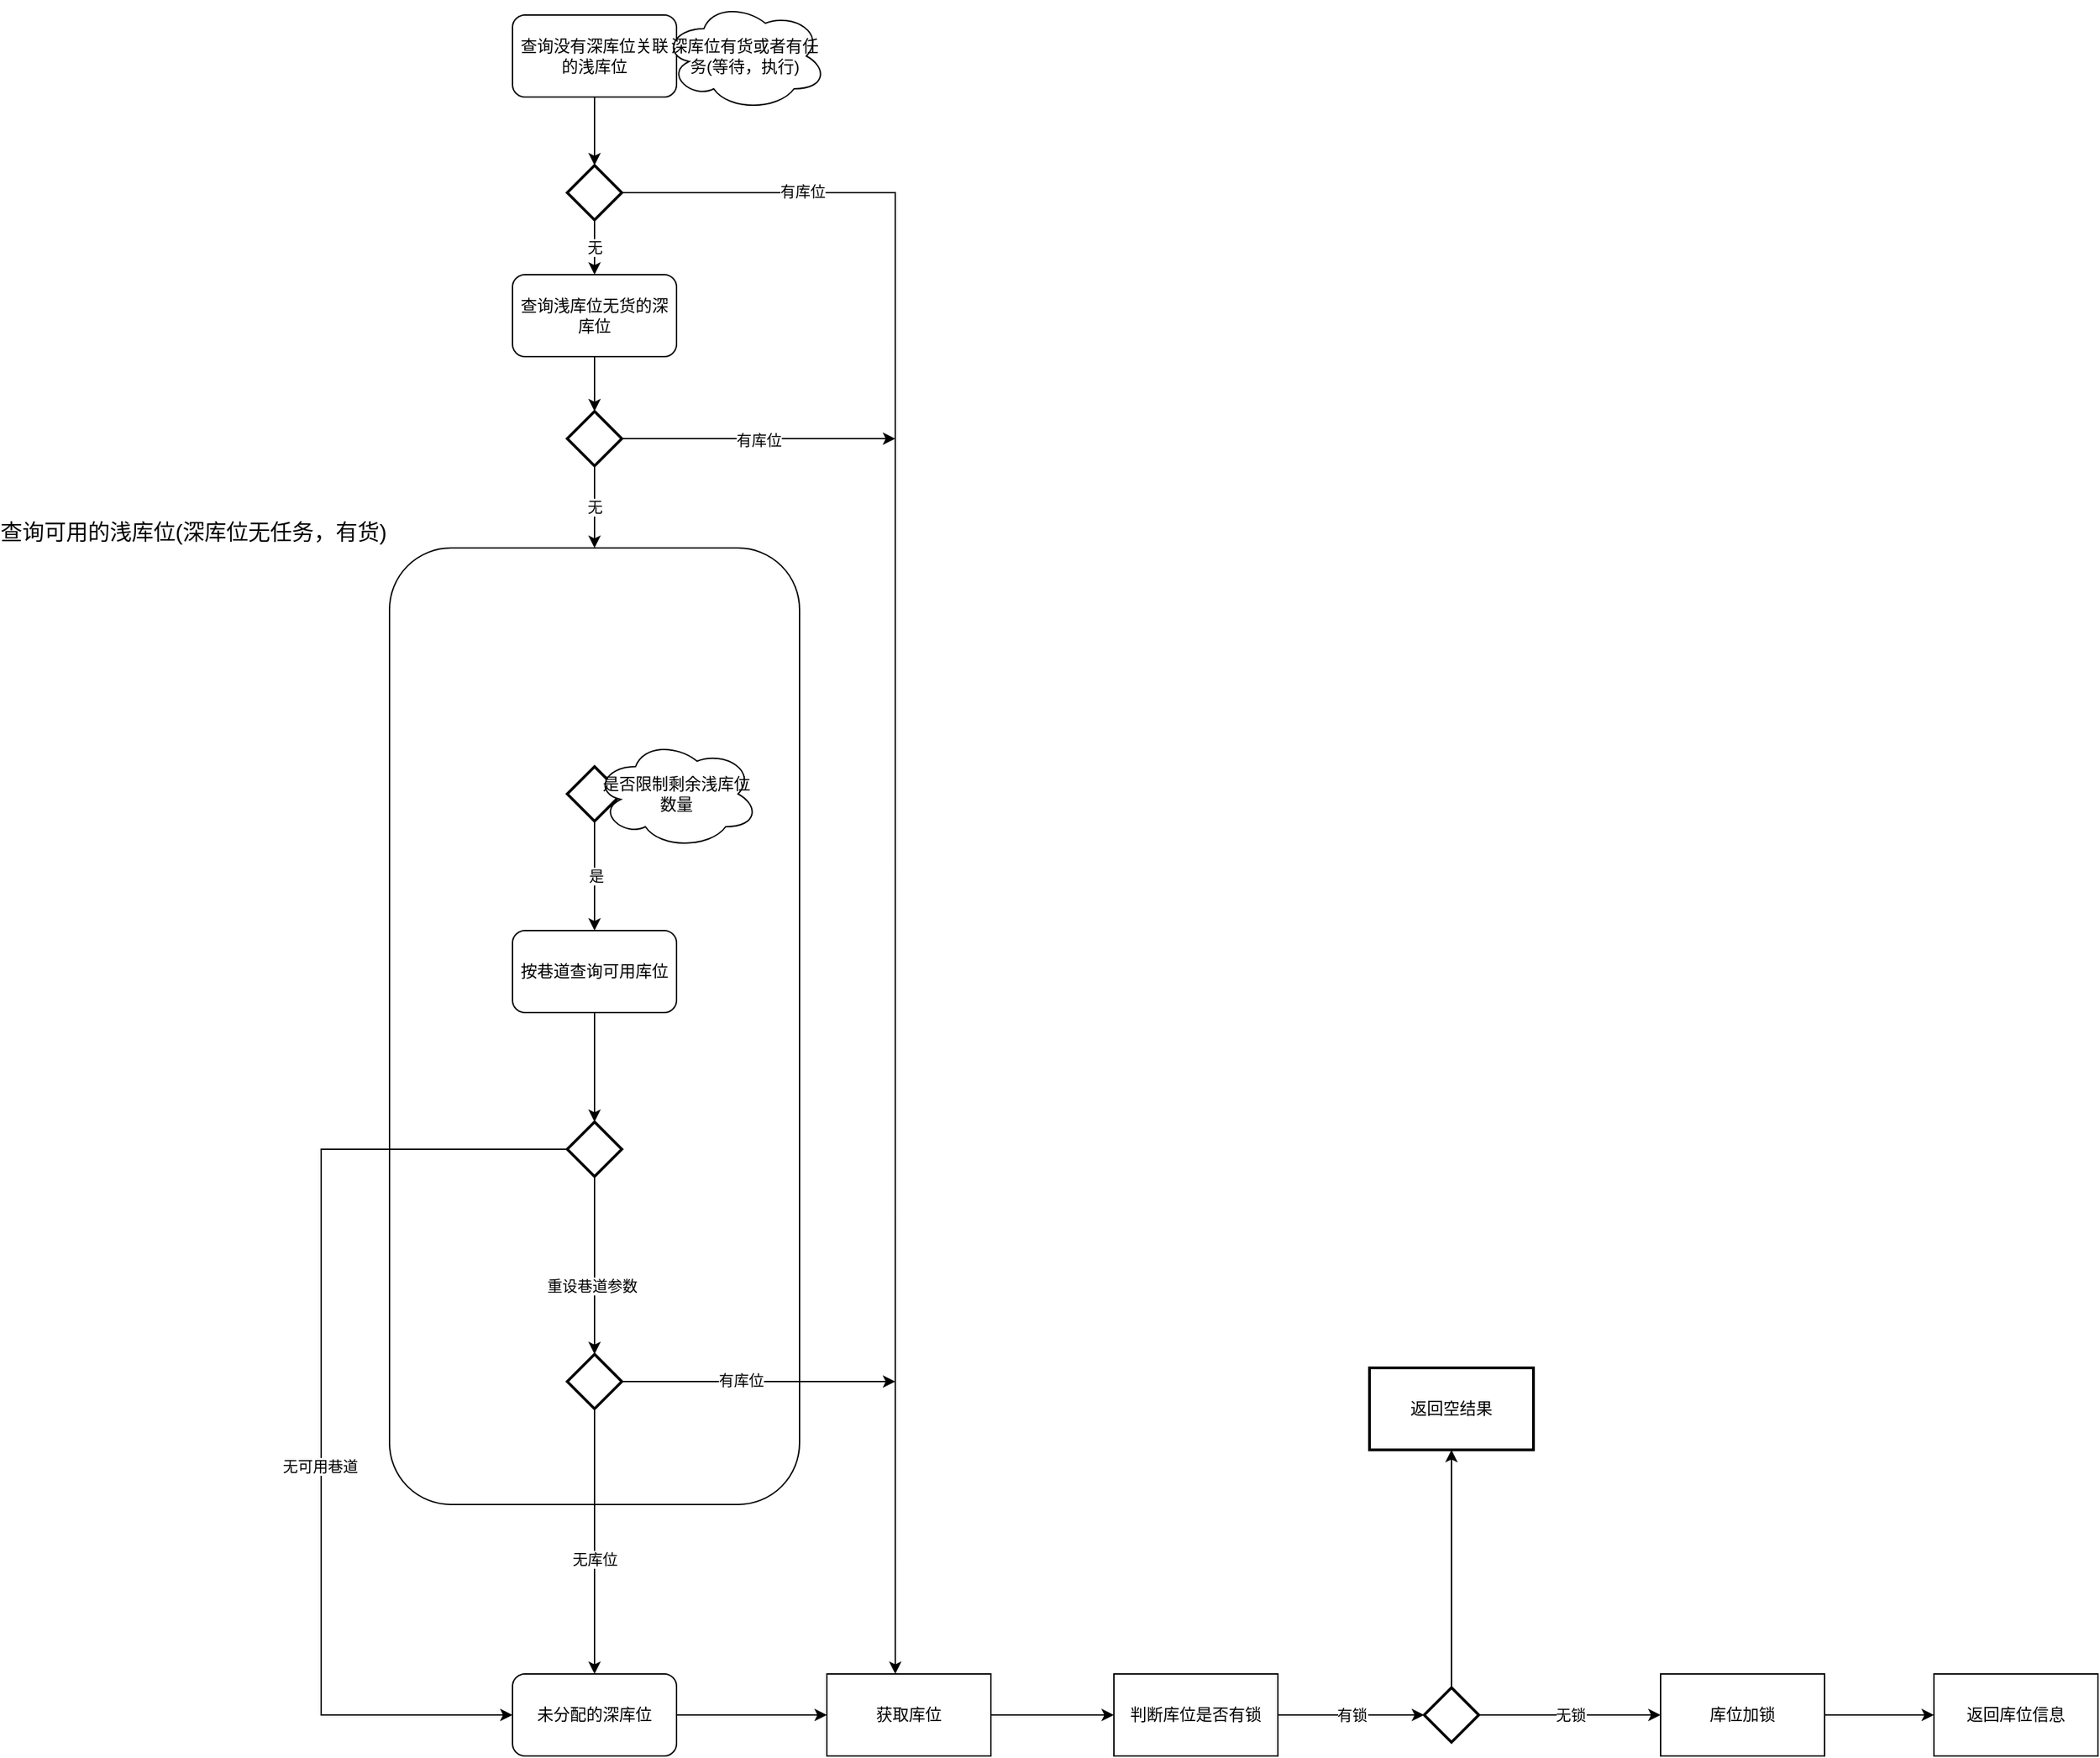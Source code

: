 <mxfile version="21.3.8" type="github">
  <diagram name="第 1 页" id="F6dG5_A3Um-crkwg2Fu7">
    <mxGraphModel dx="2901" dy="1156" grid="1" gridSize="10" guides="1" tooltips="1" connect="1" arrows="1" fold="1" page="1" pageScale="1" pageWidth="827" pageHeight="1169" math="0" shadow="0">
      <root>
        <mxCell id="0" />
        <mxCell id="1" parent="0" />
        <mxCell id="Gf1vgHxvezX9lM_lhzFU-5" value="无" style="edgeStyle=orthogonalEdgeStyle;rounded=1;orthogonalLoop=1;jettySize=auto;html=1;" parent="1" source="HzNcq0CFOtS88VcaEKLo-2" target="Gf1vgHxvezX9lM_lhzFU-4" edge="1">
          <mxGeometry relative="1" as="geometry" />
        </mxCell>
        <mxCell id="Gf1vgHxvezX9lM_lhzFU-2" value="查询没有深库位关联的浅库位" style="rounded=1;whiteSpace=wrap;html=1;" parent="1" vertex="1">
          <mxGeometry x="160" y="600" width="120" height="60" as="geometry" />
        </mxCell>
        <mxCell id="Gf1vgHxvezX9lM_lhzFU-15" value="无" style="edgeStyle=orthogonalEdgeStyle;rounded=1;orthogonalLoop=1;jettySize=auto;html=1;" parent="1" source="HzNcq0CFOtS88VcaEKLo-6" target="Gf1vgHxvezX9lM_lhzFU-14" edge="1">
          <mxGeometry relative="1" as="geometry" />
        </mxCell>
        <mxCell id="Gf1vgHxvezX9lM_lhzFU-4" value="查询浅库位无货的深库位" style="rounded=1;whiteSpace=wrap;html=1;" parent="1" vertex="1">
          <mxGeometry x="160" y="790" width="120" height="60" as="geometry" />
        </mxCell>
        <mxCell id="Gf1vgHxvezX9lM_lhzFU-14" value="查询可用的浅库位(深库位无任务，有货)" style="rounded=1;whiteSpace=wrap;html=1;verticalAlign=bottom;align=right;labelPosition=left;verticalLabelPosition=top;fontSize=16;" parent="1" vertex="1">
          <mxGeometry x="70" y="990" width="300" height="700" as="geometry" />
        </mxCell>
        <mxCell id="dkD_HturjqOUofhY_IXH-8" value="" style="edgeStyle=orthogonalEdgeStyle;rounded=0;orthogonalLoop=1;jettySize=auto;html=1;" parent="1" source="Gf1vgHxvezX9lM_lhzFU-16" target="dkD_HturjqOUofhY_IXH-2" edge="1">
          <mxGeometry relative="1" as="geometry" />
        </mxCell>
        <mxCell id="Gf1vgHxvezX9lM_lhzFU-16" value="未分配的深库位" style="rounded=1;whiteSpace=wrap;html=1;" parent="1" vertex="1">
          <mxGeometry x="160" y="1814" width="120" height="60" as="geometry" />
        </mxCell>
        <mxCell id="Gf1vgHxvezX9lM_lhzFU-18" value="深库位有货或者有任务(等待，执行)" style="ellipse;shape=cloud;whiteSpace=wrap;html=1;rounded=1;" parent="1" vertex="1">
          <mxGeometry x="270" y="590" width="120" height="80" as="geometry" />
        </mxCell>
        <mxCell id="dkD_HturjqOUofhY_IXH-1" value="" style="edgeStyle=orthogonalEdgeStyle;rounded=0;orthogonalLoop=1;jettySize=auto;html=1;" parent="1" source="dkD_HturjqOUofhY_IXH-2" target="dkD_HturjqOUofhY_IXH-4" edge="1">
          <mxGeometry relative="1" as="geometry" />
        </mxCell>
        <mxCell id="dkD_HturjqOUofhY_IXH-2" value="获取库位" style="whiteSpace=wrap;html=1;rounded=0;" parent="1" vertex="1">
          <mxGeometry x="390" y="1814" width="120" height="60" as="geometry" />
        </mxCell>
        <mxCell id="HzNcq0CFOtS88VcaEKLo-31" value="有锁" style="edgeStyle=orthogonalEdgeStyle;rounded=0;orthogonalLoop=1;jettySize=auto;html=1;" edge="1" parent="1" source="dkD_HturjqOUofhY_IXH-4" target="HzNcq0CFOtS88VcaEKLo-32">
          <mxGeometry relative="1" as="geometry">
            <mxPoint x="660" y="1744" as="targetPoint" />
          </mxGeometry>
        </mxCell>
        <mxCell id="dkD_HturjqOUofhY_IXH-4" value="判断库位是否有锁" style="whiteSpace=wrap;html=1;rounded=0;" parent="1" vertex="1">
          <mxGeometry x="600" y="1814" width="120" height="60" as="geometry" />
        </mxCell>
        <mxCell id="dkD_HturjqOUofhY_IXH-5" value="" style="edgeStyle=orthogonalEdgeStyle;rounded=0;orthogonalLoop=1;jettySize=auto;html=1;" parent="1" source="dkD_HturjqOUofhY_IXH-6" target="dkD_HturjqOUofhY_IXH-7" edge="1">
          <mxGeometry relative="1" as="geometry" />
        </mxCell>
        <mxCell id="dkD_HturjqOUofhY_IXH-6" value="库位加锁" style="whiteSpace=wrap;html=1;rounded=0;" parent="1" vertex="1">
          <mxGeometry x="1000" y="1814" width="120" height="60" as="geometry" />
        </mxCell>
        <mxCell id="dkD_HturjqOUofhY_IXH-7" value="返回库位信息" style="whiteSpace=wrap;html=1;rounded=0;" parent="1" vertex="1">
          <mxGeometry x="1200" y="1814" width="120" height="60" as="geometry" />
        </mxCell>
        <mxCell id="HzNcq0CFOtS88VcaEKLo-3" value="" style="edgeStyle=orthogonalEdgeStyle;rounded=1;orthogonalLoop=1;jettySize=auto;html=1;" edge="1" parent="1" source="Gf1vgHxvezX9lM_lhzFU-2" target="HzNcq0CFOtS88VcaEKLo-2">
          <mxGeometry relative="1" as="geometry">
            <mxPoint x="220" y="700" as="sourcePoint" />
            <mxPoint x="220" y="780" as="targetPoint" />
          </mxGeometry>
        </mxCell>
        <mxCell id="HzNcq0CFOtS88VcaEKLo-5" style="edgeStyle=orthogonalEdgeStyle;rounded=0;orthogonalLoop=1;jettySize=auto;html=1;entryX=0.417;entryY=0;entryDx=0;entryDy=0;entryPerimeter=0;" edge="1" parent="1" source="HzNcq0CFOtS88VcaEKLo-2" target="dkD_HturjqOUofhY_IXH-2">
          <mxGeometry relative="1" as="geometry" />
        </mxCell>
        <mxCell id="HzNcq0CFOtS88VcaEKLo-13" value="有库位" style="edgeLabel;html=1;align=center;verticalAlign=middle;resizable=0;points=[];" vertex="1" connectable="0" parent="HzNcq0CFOtS88VcaEKLo-5">
          <mxGeometry x="-0.795" y="1" relative="1" as="geometry">
            <mxPoint as="offset" />
          </mxGeometry>
        </mxCell>
        <mxCell id="HzNcq0CFOtS88VcaEKLo-2" value="" style="strokeWidth=2;html=1;shape=mxgraph.flowchart.decision;whiteSpace=wrap;" vertex="1" parent="1">
          <mxGeometry x="200" y="710" width="40" height="40" as="geometry" />
        </mxCell>
        <mxCell id="HzNcq0CFOtS88VcaEKLo-7" value="" style="edgeStyle=orthogonalEdgeStyle;rounded=1;orthogonalLoop=1;jettySize=auto;html=1;" edge="1" parent="1" source="Gf1vgHxvezX9lM_lhzFU-4" target="HzNcq0CFOtS88VcaEKLo-6">
          <mxGeometry relative="1" as="geometry">
            <mxPoint x="220" y="850" as="sourcePoint" />
            <mxPoint x="220" y="940" as="targetPoint" />
          </mxGeometry>
        </mxCell>
        <mxCell id="HzNcq0CFOtS88VcaEKLo-14" value="有库位" style="edgeStyle=orthogonalEdgeStyle;rounded=0;orthogonalLoop=1;jettySize=auto;html=1;" edge="1" parent="1" source="HzNcq0CFOtS88VcaEKLo-6">
          <mxGeometry relative="1" as="geometry">
            <mxPoint x="440" y="910" as="targetPoint" />
          </mxGeometry>
        </mxCell>
        <mxCell id="HzNcq0CFOtS88VcaEKLo-6" value="" style="strokeWidth=2;html=1;shape=mxgraph.flowchart.decision;whiteSpace=wrap;" vertex="1" parent="1">
          <mxGeometry x="200" y="890" width="40" height="40" as="geometry" />
        </mxCell>
        <mxCell id="HzNcq0CFOtS88VcaEKLo-10" value="是" style="edgeStyle=orthogonalEdgeStyle;rounded=1;orthogonalLoop=1;jettySize=auto;html=1;" edge="1" parent="1" source="HzNcq0CFOtS88VcaEKLo-12">
          <mxGeometry relative="1" as="geometry">
            <mxPoint x="220" y="1000" as="sourcePoint" />
            <mxPoint x="220" y="1270" as="targetPoint" />
          </mxGeometry>
        </mxCell>
        <mxCell id="HzNcq0CFOtS88VcaEKLo-12" value="" style="strokeWidth=2;html=1;shape=mxgraph.flowchart.decision;whiteSpace=wrap;" vertex="1" parent="1">
          <mxGeometry x="200" y="1150" width="40" height="40" as="geometry" />
        </mxCell>
        <mxCell id="HzNcq0CFOtS88VcaEKLo-16" value="是否限制剩余浅库位数量" style="ellipse;shape=cloud;whiteSpace=wrap;html=1;" vertex="1" parent="1">
          <mxGeometry x="220" y="1130" width="120" height="80" as="geometry" />
        </mxCell>
        <mxCell id="HzNcq0CFOtS88VcaEKLo-19" value="" style="edgeStyle=orthogonalEdgeStyle;rounded=0;orthogonalLoop=1;jettySize=auto;html=1;" edge="1" parent="1" source="HzNcq0CFOtS88VcaEKLo-17">
          <mxGeometry relative="1" as="geometry">
            <mxPoint x="220" y="1410" as="targetPoint" />
          </mxGeometry>
        </mxCell>
        <mxCell id="HzNcq0CFOtS88VcaEKLo-17" value="按巷道查询可用库位" style="rounded=1;whiteSpace=wrap;html=1;" vertex="1" parent="1">
          <mxGeometry x="160" y="1270" width="120" height="60" as="geometry" />
        </mxCell>
        <mxCell id="HzNcq0CFOtS88VcaEKLo-21" style="edgeStyle=orthogonalEdgeStyle;rounded=0;orthogonalLoop=1;jettySize=auto;html=1;entryX=0;entryY=0.5;entryDx=0;entryDy=0;" edge="1" parent="1" source="HzNcq0CFOtS88VcaEKLo-20" target="Gf1vgHxvezX9lM_lhzFU-16">
          <mxGeometry relative="1" as="geometry">
            <mxPoint x="70" y="1840" as="targetPoint" />
            <Array as="points">
              <mxPoint x="20" y="1430" />
              <mxPoint x="20" y="1844" />
            </Array>
          </mxGeometry>
        </mxCell>
        <mxCell id="HzNcq0CFOtS88VcaEKLo-22" value="无可用巷道" style="edgeLabel;html=1;align=center;verticalAlign=middle;resizable=0;points=[];" vertex="1" connectable="0" parent="HzNcq0CFOtS88VcaEKLo-21">
          <mxGeometry x="0.122" y="-1" relative="1" as="geometry">
            <mxPoint as="offset" />
          </mxGeometry>
        </mxCell>
        <mxCell id="HzNcq0CFOtS88VcaEKLo-23" style="edgeStyle=orthogonalEdgeStyle;rounded=0;orthogonalLoop=1;jettySize=auto;html=1;" edge="1" parent="1" source="HzNcq0CFOtS88VcaEKLo-20">
          <mxGeometry relative="1" as="geometry">
            <mxPoint x="220" y="1580" as="targetPoint" />
          </mxGeometry>
        </mxCell>
        <mxCell id="HzNcq0CFOtS88VcaEKLo-24" value="重设巷道参数" style="edgeLabel;html=1;align=center;verticalAlign=middle;resizable=0;points=[];" vertex="1" connectable="0" parent="HzNcq0CFOtS88VcaEKLo-23">
          <mxGeometry x="0.224" y="-3" relative="1" as="geometry">
            <mxPoint as="offset" />
          </mxGeometry>
        </mxCell>
        <mxCell id="HzNcq0CFOtS88VcaEKLo-20" value="" style="strokeWidth=2;html=1;shape=mxgraph.flowchart.decision;whiteSpace=wrap;" vertex="1" parent="1">
          <mxGeometry x="200" y="1410" width="40" height="40" as="geometry" />
        </mxCell>
        <mxCell id="HzNcq0CFOtS88VcaEKLo-26" style="edgeStyle=orthogonalEdgeStyle;rounded=0;orthogonalLoop=1;jettySize=auto;html=1;" edge="1" parent="1" source="HzNcq0CFOtS88VcaEKLo-25">
          <mxGeometry relative="1" as="geometry">
            <mxPoint x="440" y="1600" as="targetPoint" />
          </mxGeometry>
        </mxCell>
        <mxCell id="HzNcq0CFOtS88VcaEKLo-28" value="有库位" style="edgeLabel;html=1;align=center;verticalAlign=middle;resizable=0;points=[];" vertex="1" connectable="0" parent="HzNcq0CFOtS88VcaEKLo-26">
          <mxGeometry x="-0.136" y="1" relative="1" as="geometry">
            <mxPoint as="offset" />
          </mxGeometry>
        </mxCell>
        <mxCell id="HzNcq0CFOtS88VcaEKLo-27" style="edgeStyle=orthogonalEdgeStyle;rounded=0;orthogonalLoop=1;jettySize=auto;html=1;entryX=0.5;entryY=0;entryDx=0;entryDy=0;" edge="1" parent="1" source="HzNcq0CFOtS88VcaEKLo-25" target="Gf1vgHxvezX9lM_lhzFU-16">
          <mxGeometry relative="1" as="geometry" />
        </mxCell>
        <mxCell id="HzNcq0CFOtS88VcaEKLo-29" value="无库位" style="edgeLabel;html=1;align=center;verticalAlign=middle;resizable=0;points=[];" vertex="1" connectable="0" parent="HzNcq0CFOtS88VcaEKLo-27">
          <mxGeometry x="0.131" relative="1" as="geometry">
            <mxPoint as="offset" />
          </mxGeometry>
        </mxCell>
        <mxCell id="HzNcq0CFOtS88VcaEKLo-25" value="" style="strokeWidth=2;html=1;shape=mxgraph.flowchart.decision;whiteSpace=wrap;" vertex="1" parent="1">
          <mxGeometry x="200" y="1580" width="40" height="40" as="geometry" />
        </mxCell>
        <mxCell id="HzNcq0CFOtS88VcaEKLo-34" value="" style="edgeStyle=orthogonalEdgeStyle;rounded=0;orthogonalLoop=1;jettySize=auto;html=1;" edge="1" parent="1" source="HzNcq0CFOtS88VcaEKLo-32" target="HzNcq0CFOtS88VcaEKLo-33">
          <mxGeometry relative="1" as="geometry" />
        </mxCell>
        <mxCell id="HzNcq0CFOtS88VcaEKLo-37" value="无锁" style="edgeStyle=orthogonalEdgeStyle;rounded=0;orthogonalLoop=1;jettySize=auto;html=1;entryX=0;entryY=0.5;entryDx=0;entryDy=0;" edge="1" parent="1" source="HzNcq0CFOtS88VcaEKLo-32" target="dkD_HturjqOUofhY_IXH-6">
          <mxGeometry relative="1" as="geometry" />
        </mxCell>
        <mxCell id="HzNcq0CFOtS88VcaEKLo-32" value="" style="strokeWidth=2;html=1;shape=mxgraph.flowchart.decision;whiteSpace=wrap;" vertex="1" parent="1">
          <mxGeometry x="827" y="1824" width="40" height="40" as="geometry" />
        </mxCell>
        <mxCell id="HzNcq0CFOtS88VcaEKLo-33" value="返回空结果" style="whiteSpace=wrap;html=1;strokeWidth=2;" vertex="1" parent="1">
          <mxGeometry x="787" y="1590" width="120" height="60" as="geometry" />
        </mxCell>
      </root>
    </mxGraphModel>
  </diagram>
</mxfile>
